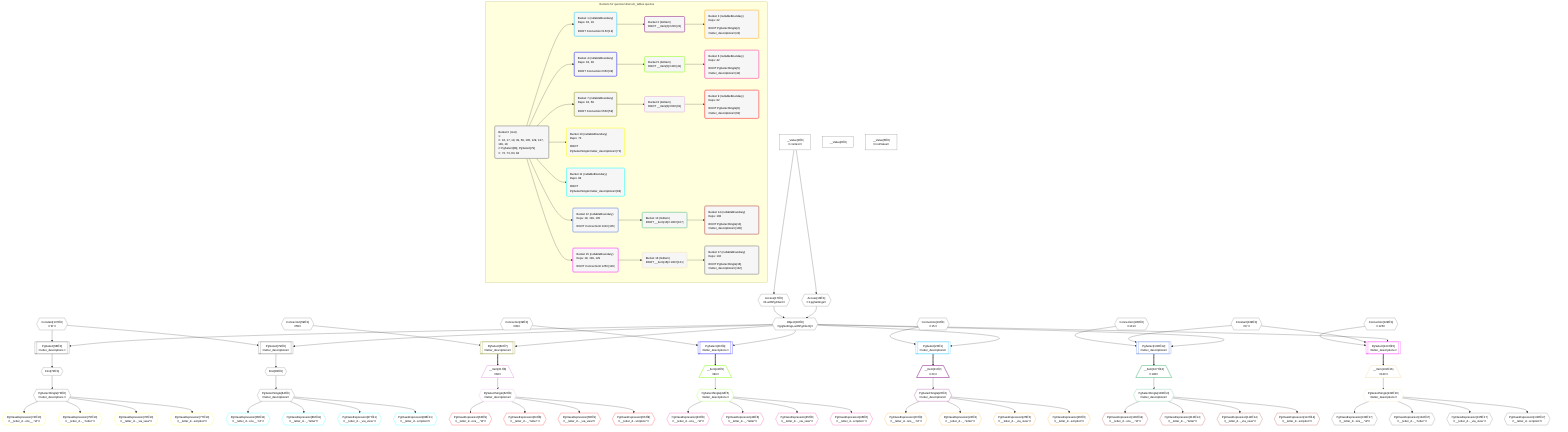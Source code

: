 %%{init: {'themeVariables': { 'fontSize': '12px'}}}%%
graph TD
    classDef path fill:#eee,stroke:#000,color:#000
    classDef plan fill:#fff,stroke-width:1px,color:#000
    classDef itemplan fill:#fff,stroke-width:2px,color:#000
    classDef unbatchedplan fill:#dff,stroke-width:1px,color:#000
    classDef sideeffectplan fill:#fcc,stroke-width:2px,color:#000
    classDef bucket fill:#f6f6f6,color:#000,stroke-width:2px,text-align:left


    %% plan dependencies
    Object18{{"Object[18∈0]<br />ᐸ{pgSettings,withPgClient}ᐳ"}}:::plan
    Access16{{"Access[16∈0]<br />ᐸ3.pgSettingsᐳ"}}:::plan
    Access17{{"Access[17∈0]<br />ᐸ3.withPgClientᐳ"}}:::plan
    Access16 & Access17 --> Object18
    PgSelect68[["PgSelect[68∈0]<br />ᐸletter_descriptionsᐳ"]]:::plan
    Constant137{{"Constant[137∈0]<br />ᐸ'B'ᐳ"}}:::plan
    Object18 & Constant137 --> PgSelect68
    PgSelect79[["PgSelect[79∈0]<br />ᐸletter_descriptionsᐳ"]]:::plan
    Object18 & Constant137 --> PgSelect79
    __Value3["__Value[3∈0]<br />ᐸcontextᐳ"]:::plan
    __Value3 --> Access16
    __Value3 --> Access17
    First72{{"First[72∈0]"}}:::plan
    PgSelect68 --> First72
    PgSelectSingle73{{"PgSelectSingle[73∈0]<br />ᐸletter_descriptionsᐳ"}}:::plan
    First72 --> PgSelectSingle73
    First83{{"First[83∈0]"}}:::plan
    PgSelect79 --> First83
    PgSelectSingle84{{"PgSelectSingle[84∈0]<br />ᐸletter_descriptionsᐳ"}}:::plan
    First83 --> PgSelectSingle84
    __Value0["__Value[0∈0]"]:::plan
    __Value5["__Value[5∈0]<br />ᐸrootValueᐳ"]:::plan
    Connection19{{"Connection[19∈0]<br />ᐸ15ᐳ"}}:::plan
    Connection39{{"Connection[39∈0]<br />ᐸ35ᐳ"}}:::plan
    Connection59{{"Connection[59∈0]<br />ᐸ55ᐳ"}}:::plan
    Connection105{{"Connection[105∈0]<br />ᐸ101ᐳ"}}:::plan
    Constant139{{"Constant[139∈0]<br />ᐸ'C'ᐳ"}}:::plan
    Connection129{{"Connection[129∈0]<br />ᐸ125ᐳ"}}:::plan
    PgSelect130[["PgSelect[130∈15]<br />ᐸletter_descriptionsᐳ"]]:::plan
    Object18 & Constant139 & Connection129 --> PgSelect130
    PgSelect106[["PgSelect[106∈12]<br />ᐸletter_descriptionsᐳ"]]:::plan
    Object18 & Constant139 & Connection105 --> PgSelect106
    PgClassExpression85{{"PgClassExpression[85∈11]<br />ᐸ__letter_d...ons__.”id”ᐳ"}}:::plan
    PgSelectSingle84 --> PgClassExpression85
    PgClassExpression86{{"PgClassExpression[86∈11]<br />ᐸ__letter_d..._.”letter”ᐳ"}}:::plan
    PgSelectSingle84 --> PgClassExpression86
    PgClassExpression87{{"PgClassExpression[87∈11]<br />ᐸ__letter_d..._via_view”ᐳ"}}:::plan
    PgSelectSingle84 --> PgClassExpression87
    PgClassExpression88{{"PgClassExpression[88∈11]<br />ᐸ__letter_d...scription”ᐳ"}}:::plan
    PgSelectSingle84 --> PgClassExpression88
    PgClassExpression74{{"PgClassExpression[74∈10]<br />ᐸ__letter_d...ons__.”id”ᐳ"}}:::plan
    PgSelectSingle73 --> PgClassExpression74
    PgClassExpression75{{"PgClassExpression[75∈10]<br />ᐸ__letter_d..._.”letter”ᐳ"}}:::plan
    PgSelectSingle73 --> PgClassExpression75
    PgClassExpression76{{"PgClassExpression[76∈10]<br />ᐸ__letter_d..._via_view”ᐳ"}}:::plan
    PgSelectSingle73 --> PgClassExpression76
    PgClassExpression77{{"PgClassExpression[77∈10]<br />ᐸ__letter_d...scription”ᐳ"}}:::plan
    PgSelectSingle73 --> PgClassExpression77
    PgSelect60[["PgSelect[60∈7]<br />ᐸletter_descriptionsᐳ"]]:::plan
    Object18 & Connection59 --> PgSelect60
    PgSelect40[["PgSelect[40∈4]<br />ᐸletter_descriptionsᐳ"]]:::plan
    Object18 & Connection39 --> PgSelect40
    PgSelect20[["PgSelect[20∈1]<br />ᐸletter_descriptionsᐳ"]]:::plan
    Object18 & Connection19 --> PgSelect20
    __Item21[/"__Item[21∈2]<br />ᐸ20ᐳ"\]:::itemplan
    PgSelect20 ==> __Item21
    PgSelectSingle22{{"PgSelectSingle[22∈2]<br />ᐸletter_descriptionsᐳ"}}:::plan
    __Item21 --> PgSelectSingle22
    __Item41[/"__Item[41∈5]<br />ᐸ40ᐳ"\]:::itemplan
    PgSelect40 ==> __Item41
    PgSelectSingle42{{"PgSelectSingle[42∈5]<br />ᐸletter_descriptionsᐳ"}}:::plan
    __Item41 --> PgSelectSingle42
    __Item61[/"__Item[61∈8]<br />ᐸ60ᐳ"\]:::itemplan
    PgSelect60 ==> __Item61
    PgSelectSingle62{{"PgSelectSingle[62∈8]<br />ᐸletter_descriptionsᐳ"}}:::plan
    __Item61 --> PgSelectSingle62
    __Item107[/"__Item[107∈13]<br />ᐸ106ᐳ"\]:::itemplan
    PgSelect106 ==> __Item107
    PgSelectSingle108{{"PgSelectSingle[108∈13]<br />ᐸletter_descriptionsᐳ"}}:::plan
    __Item107 --> PgSelectSingle108
    __Item131[/"__Item[131∈16]<br />ᐸ130ᐳ"\]:::itemplan
    PgSelect130 ==> __Item131
    PgSelectSingle132{{"PgSelectSingle[132∈16]<br />ᐸletter_descriptionsᐳ"}}:::plan
    __Item131 --> PgSelectSingle132
    PgClassExpression23{{"PgClassExpression[23∈3]<br />ᐸ__letter_d...ons__.”id”ᐳ"}}:::plan
    PgSelectSingle22 --> PgClassExpression23
    PgClassExpression24{{"PgClassExpression[24∈3]<br />ᐸ__letter_d..._.”letter”ᐳ"}}:::plan
    PgSelectSingle22 --> PgClassExpression24
    PgClassExpression25{{"PgClassExpression[25∈3]<br />ᐸ__letter_d..._via_view”ᐳ"}}:::plan
    PgSelectSingle22 --> PgClassExpression25
    PgClassExpression26{{"PgClassExpression[26∈3]<br />ᐸ__letter_d...scription”ᐳ"}}:::plan
    PgSelectSingle22 --> PgClassExpression26
    PgClassExpression43{{"PgClassExpression[43∈6]<br />ᐸ__letter_d...ons__.”id”ᐳ"}}:::plan
    PgSelectSingle42 --> PgClassExpression43
    PgClassExpression44{{"PgClassExpression[44∈6]<br />ᐸ__letter_d..._.”letter”ᐳ"}}:::plan
    PgSelectSingle42 --> PgClassExpression44
    PgClassExpression45{{"PgClassExpression[45∈6]<br />ᐸ__letter_d..._via_view”ᐳ"}}:::plan
    PgSelectSingle42 --> PgClassExpression45
    PgClassExpression46{{"PgClassExpression[46∈6]<br />ᐸ__letter_d...scription”ᐳ"}}:::plan
    PgSelectSingle42 --> PgClassExpression46
    PgClassExpression63{{"PgClassExpression[63∈9]<br />ᐸ__letter_d...ons__.”id”ᐳ"}}:::plan
    PgSelectSingle62 --> PgClassExpression63
    PgClassExpression64{{"PgClassExpression[64∈9]<br />ᐸ__letter_d..._.”letter”ᐳ"}}:::plan
    PgSelectSingle62 --> PgClassExpression64
    PgClassExpression65{{"PgClassExpression[65∈9]<br />ᐸ__letter_d..._via_view”ᐳ"}}:::plan
    PgSelectSingle62 --> PgClassExpression65
    PgClassExpression66{{"PgClassExpression[66∈9]<br />ᐸ__letter_d...scription”ᐳ"}}:::plan
    PgSelectSingle62 --> PgClassExpression66
    PgClassExpression109{{"PgClassExpression[109∈14]<br />ᐸ__letter_d...ons__.”id”ᐳ"}}:::plan
    PgSelectSingle108 --> PgClassExpression109
    PgClassExpression110{{"PgClassExpression[110∈14]<br />ᐸ__letter_d..._.”letter”ᐳ"}}:::plan
    PgSelectSingle108 --> PgClassExpression110
    PgClassExpression111{{"PgClassExpression[111∈14]<br />ᐸ__letter_d..._via_view”ᐳ"}}:::plan
    PgSelectSingle108 --> PgClassExpression111
    PgClassExpression112{{"PgClassExpression[112∈14]<br />ᐸ__letter_d...scription”ᐳ"}}:::plan
    PgSelectSingle108 --> PgClassExpression112
    PgClassExpression133{{"PgClassExpression[133∈17]<br />ᐸ__letter_d...ons__.”id”ᐳ"}}:::plan
    PgSelectSingle132 --> PgClassExpression133
    PgClassExpression134{{"PgClassExpression[134∈17]<br />ᐸ__letter_d..._.”letter”ᐳ"}}:::plan
    PgSelectSingle132 --> PgClassExpression134
    PgClassExpression135{{"PgClassExpression[135∈17]<br />ᐸ__letter_d..._via_view”ᐳ"}}:::plan
    PgSelectSingle132 --> PgClassExpression135
    PgClassExpression136{{"PgClassExpression[136∈17]<br />ᐸ__letter_d...scription”ᐳ"}}:::plan
    PgSelectSingle132 --> PgClassExpression136

    %% define steps

    subgraph "Buckets for queries/v4/enum_tables.queries"
    Bucket0("Bucket 0 (root)<br />1: <br />ᐳ: 16, 17, 19, 39, 59, 105, 129, 137, 139, 18<br />2: PgSelect[68], PgSelect[79]<br />ᐳ: 72, 73, 83, 84"):::bucket
    classDef bucket0 stroke:#696969
    class Bucket0,__Value0,__Value3,__Value5,Access16,Access17,Object18,Connection19,Connection39,Connection59,PgSelect68,First72,PgSelectSingle73,PgSelect79,First83,PgSelectSingle84,Connection105,Connection129,Constant137,Constant139 bucket0
    Bucket1("Bucket 1 (nullableBoundary)<br />Deps: 18, 19<br /><br />ROOT Connectionᐸ15ᐳ[19]"):::bucket
    classDef bucket1 stroke:#00bfff
    class Bucket1,PgSelect20 bucket1
    Bucket2("Bucket 2 (listItem)<br />ROOT __Item{2}ᐸ20ᐳ[21]"):::bucket
    classDef bucket2 stroke:#7f007f
    class Bucket2,__Item21,PgSelectSingle22 bucket2
    Bucket3("Bucket 3 (nullableBoundary)<br />Deps: 22<br /><br />ROOT PgSelectSingle{2}ᐸletter_descriptionsᐳ[22]"):::bucket
    classDef bucket3 stroke:#ffa500
    class Bucket3,PgClassExpression23,PgClassExpression24,PgClassExpression25,PgClassExpression26 bucket3
    Bucket4("Bucket 4 (nullableBoundary)<br />Deps: 18, 39<br /><br />ROOT Connectionᐸ35ᐳ[39]"):::bucket
    classDef bucket4 stroke:#0000ff
    class Bucket4,PgSelect40 bucket4
    Bucket5("Bucket 5 (listItem)<br />ROOT __Item{5}ᐸ40ᐳ[41]"):::bucket
    classDef bucket5 stroke:#7fff00
    class Bucket5,__Item41,PgSelectSingle42 bucket5
    Bucket6("Bucket 6 (nullableBoundary)<br />Deps: 42<br /><br />ROOT PgSelectSingle{5}ᐸletter_descriptionsᐳ[42]"):::bucket
    classDef bucket6 stroke:#ff1493
    class Bucket6,PgClassExpression43,PgClassExpression44,PgClassExpression45,PgClassExpression46 bucket6
    Bucket7("Bucket 7 (nullableBoundary)<br />Deps: 18, 59<br /><br />ROOT Connectionᐸ55ᐳ[59]"):::bucket
    classDef bucket7 stroke:#808000
    class Bucket7,PgSelect60 bucket7
    Bucket8("Bucket 8 (listItem)<br />ROOT __Item{8}ᐸ60ᐳ[61]"):::bucket
    classDef bucket8 stroke:#dda0dd
    class Bucket8,__Item61,PgSelectSingle62 bucket8
    Bucket9("Bucket 9 (nullableBoundary)<br />Deps: 62<br /><br />ROOT PgSelectSingle{8}ᐸletter_descriptionsᐳ[62]"):::bucket
    classDef bucket9 stroke:#ff0000
    class Bucket9,PgClassExpression63,PgClassExpression64,PgClassExpression65,PgClassExpression66 bucket9
    Bucket10("Bucket 10 (nullableBoundary)<br />Deps: 73<br /><br />ROOT PgSelectSingleᐸletter_descriptionsᐳ[73]"):::bucket
    classDef bucket10 stroke:#ffff00
    class Bucket10,PgClassExpression74,PgClassExpression75,PgClassExpression76,PgClassExpression77 bucket10
    Bucket11("Bucket 11 (nullableBoundary)<br />Deps: 84<br /><br />ROOT PgSelectSingleᐸletter_descriptionsᐳ[84]"):::bucket
    classDef bucket11 stroke:#00ffff
    class Bucket11,PgClassExpression85,PgClassExpression86,PgClassExpression87,PgClassExpression88 bucket11
    Bucket12("Bucket 12 (nullableBoundary)<br />Deps: 18, 139, 105<br /><br />ROOT Connectionᐸ101ᐳ[105]"):::bucket
    classDef bucket12 stroke:#4169e1
    class Bucket12,PgSelect106 bucket12
    Bucket13("Bucket 13 (listItem)<br />ROOT __Item{13}ᐸ106ᐳ[107]"):::bucket
    classDef bucket13 stroke:#3cb371
    class Bucket13,__Item107,PgSelectSingle108 bucket13
    Bucket14("Bucket 14 (nullableBoundary)<br />Deps: 108<br /><br />ROOT PgSelectSingle{13}ᐸletter_descriptionsᐳ[108]"):::bucket
    classDef bucket14 stroke:#a52a2a
    class Bucket14,PgClassExpression109,PgClassExpression110,PgClassExpression111,PgClassExpression112 bucket14
    Bucket15("Bucket 15 (nullableBoundary)<br />Deps: 18, 139, 129<br /><br />ROOT Connectionᐸ125ᐳ[129]"):::bucket
    classDef bucket15 stroke:#ff00ff
    class Bucket15,PgSelect130 bucket15
    Bucket16("Bucket 16 (listItem)<br />ROOT __Item{16}ᐸ130ᐳ[131]"):::bucket
    classDef bucket16 stroke:#f5deb3
    class Bucket16,__Item131,PgSelectSingle132 bucket16
    Bucket17("Bucket 17 (nullableBoundary)<br />Deps: 132<br /><br />ROOT PgSelectSingle{16}ᐸletter_descriptionsᐳ[132]"):::bucket
    classDef bucket17 stroke:#696969
    class Bucket17,PgClassExpression133,PgClassExpression134,PgClassExpression135,PgClassExpression136 bucket17
    Bucket0 --> Bucket1 & Bucket4 & Bucket7 & Bucket10 & Bucket11 & Bucket12 & Bucket15
    Bucket1 --> Bucket2
    Bucket2 --> Bucket3
    Bucket4 --> Bucket5
    Bucket5 --> Bucket6
    Bucket7 --> Bucket8
    Bucket8 --> Bucket9
    Bucket12 --> Bucket13
    Bucket13 --> Bucket14
    Bucket15 --> Bucket16
    Bucket16 --> Bucket17
    end